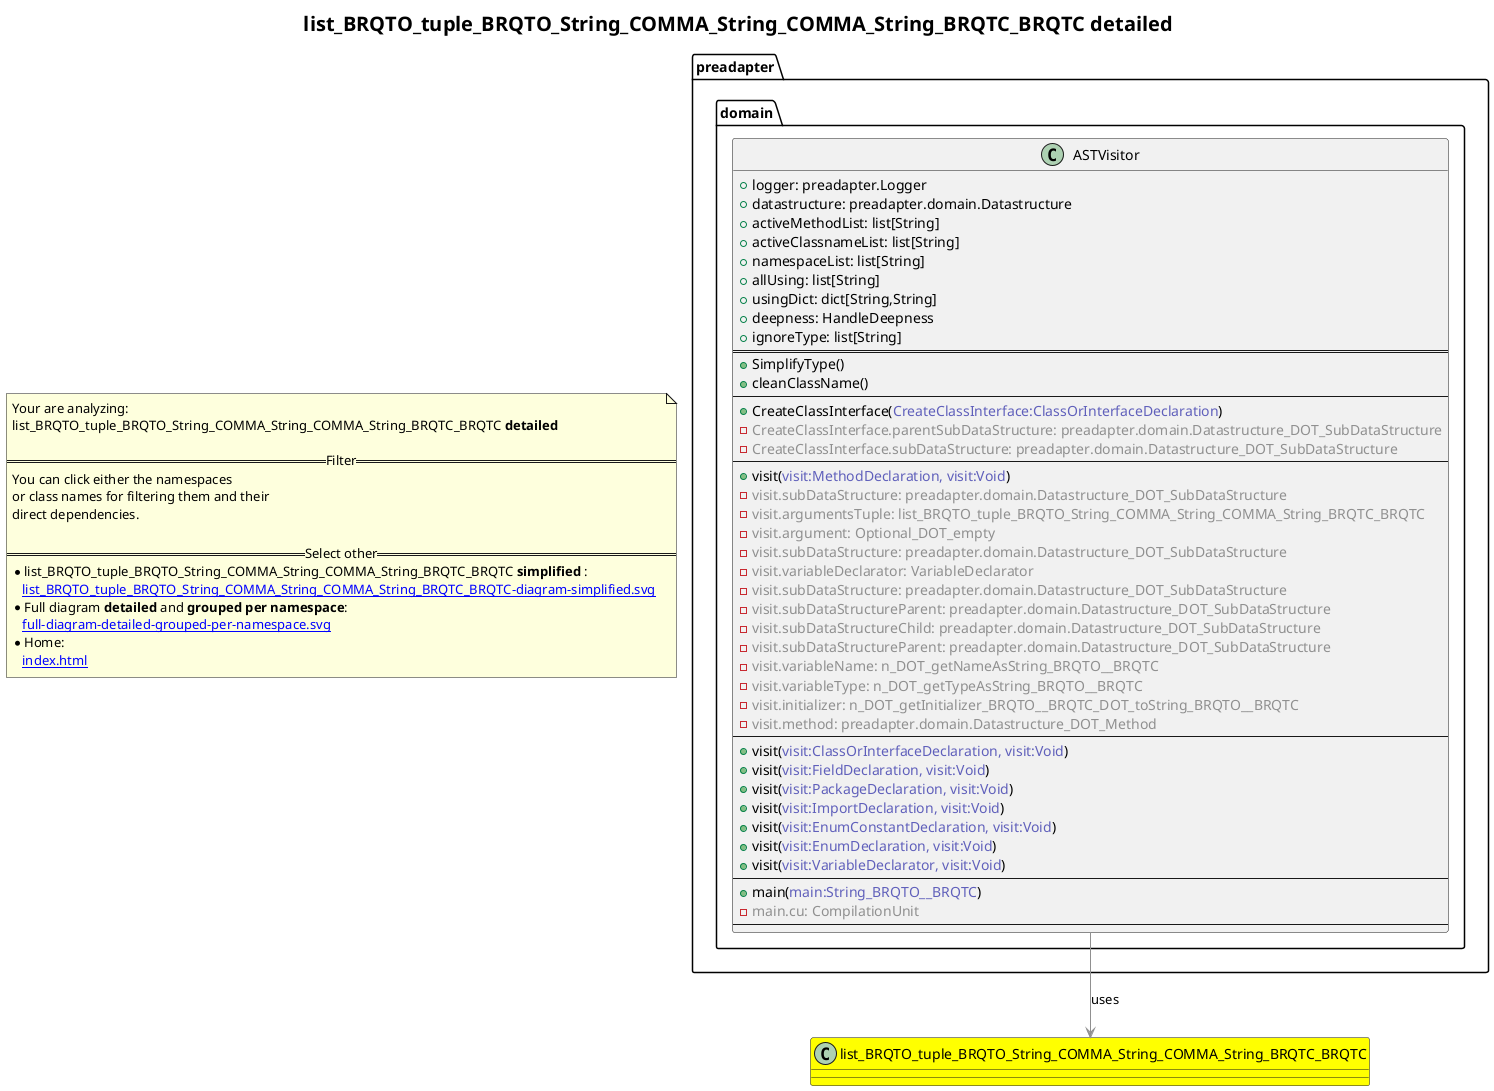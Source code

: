 @startuml
title <size:20>list_BRQTO_tuple_BRQTO_String_COMMA_String_COMMA_String_BRQTC_BRQTC **detailed** </size>
note "Your are analyzing:\nlist_BRQTO_tuple_BRQTO_String_COMMA_String_COMMA_String_BRQTC_BRQTC **detailed** \n\n==Filter==\nYou can click either the namespaces \nor class names for filtering them and their\ndirect dependencies.\n\n==Select other==\n* list_BRQTO_tuple_BRQTO_String_COMMA_String_COMMA_String_BRQTC_BRQTC **simplified** :\n   [[list_BRQTO_tuple_BRQTO_String_COMMA_String_COMMA_String_BRQTC_BRQTC-diagram-simplified.svg]]\n* Full diagram **detailed** and **grouped per namespace**:\n   [[full-diagram-detailed-grouped-per-namespace.svg]]\n* Home:\n   [[index.html]]" as FloatingNote
class list_BRQTO_tuple_BRQTO_String_COMMA_String_COMMA_String_BRQTC_BRQTC [[list_BRQTO_tuple_BRQTO_String_COMMA_String_COMMA_String_BRQTC_BRQTC-diagram-detailed.svg]] #yellow {
}
  class preadapter.domain.ASTVisitor [[preadapter.domain.ASTVisitor-diagram-detailed.svg]]  {
    + logger: preadapter.Logger
    + datastructure: preadapter.domain.Datastructure
    + activeMethodList: list[String]
    + activeClassnameList: list[String]
    + namespaceList: list[String]
    + allUsing: list[String]
    + usingDict: dict[String,String]
    + deepness: HandleDeepness
    + ignoreType: list[String]
==
    + SimplifyType(<font color="6060BB"></font>)
    + cleanClassName(<font color="6060BB"></font>)
--
    + CreateClassInterface(<font color="6060BB">CreateClassInterface:ClassOrInterfaceDeclaration</font>)
    - <font color="909090">CreateClassInterface.parentSubDataStructure: preadapter.domain.Datastructure_DOT_SubDataStructure</font>
    - <font color="909090">CreateClassInterface.subDataStructure: preadapter.domain.Datastructure_DOT_SubDataStructure</font>
--
    + visit(<font color="6060BB">visit:MethodDeclaration, visit:Void</font>)
    - <font color="909090">visit.subDataStructure: preadapter.domain.Datastructure_DOT_SubDataStructure</font>
    - <font color="909090">visit.argumentsTuple: list_BRQTO_tuple_BRQTO_String_COMMA_String_COMMA_String_BRQTC_BRQTC</font>
    - <font color="909090">visit.argument: Optional_DOT_empty</font>
    - <font color="909090">visit.subDataStructure: preadapter.domain.Datastructure_DOT_SubDataStructure</font>
    - <font color="909090">visit.variableDeclarator: VariableDeclarator</font>
    - <font color="909090">visit.subDataStructure: preadapter.domain.Datastructure_DOT_SubDataStructure</font>
    - <font color="909090">visit.subDataStructureParent: preadapter.domain.Datastructure_DOT_SubDataStructure</font>
    - <font color="909090">visit.subDataStructureChild: preadapter.domain.Datastructure_DOT_SubDataStructure</font>
    - <font color="909090">visit.subDataStructureParent: preadapter.domain.Datastructure_DOT_SubDataStructure</font>
    - <font color="909090">visit.variableName: n_DOT_getNameAsString_BRQTO__BRQTC</font>
    - <font color="909090">visit.variableType: n_DOT_getTypeAsString_BRQTO__BRQTC</font>
    - <font color="909090">visit.initializer: n_DOT_getInitializer_BRQTO__BRQTC_DOT_toString_BRQTO__BRQTC</font>
    - <font color="909090">visit.method: preadapter.domain.Datastructure_DOT_Method</font>
--
    + visit(<font color="6060BB">visit:ClassOrInterfaceDeclaration, visit:Void</font>)
    + visit(<font color="6060BB">visit:FieldDeclaration, visit:Void</font>)
    + visit(<font color="6060BB">visit:PackageDeclaration, visit:Void</font>)
    + visit(<font color="6060BB">visit:ImportDeclaration, visit:Void</font>)
    + visit(<font color="6060BB">visit:EnumConstantDeclaration, visit:Void</font>)
    + visit(<font color="6060BB">visit:EnumDeclaration, visit:Void</font>)
    + visit(<font color="6060BB">visit:VariableDeclarator, visit:Void</font>)
--
    + main(<font color="6060BB">main:String_BRQTO__BRQTC</font>)
    - <font color="909090">main.cu: CompilationUnit</font>
--
  }
 ' *************************************** 
 ' *************************************** 
 ' *************************************** 
' Class relations extracted from namespace:
' 
' Class relations extracted from namespace:
' preadapter.domain
preadapter.domain.ASTVisitor -[#909090]-> list_BRQTO_tuple_BRQTO_String_COMMA_String_COMMA_String_BRQTC_BRQTC  : uses 
@enduml
